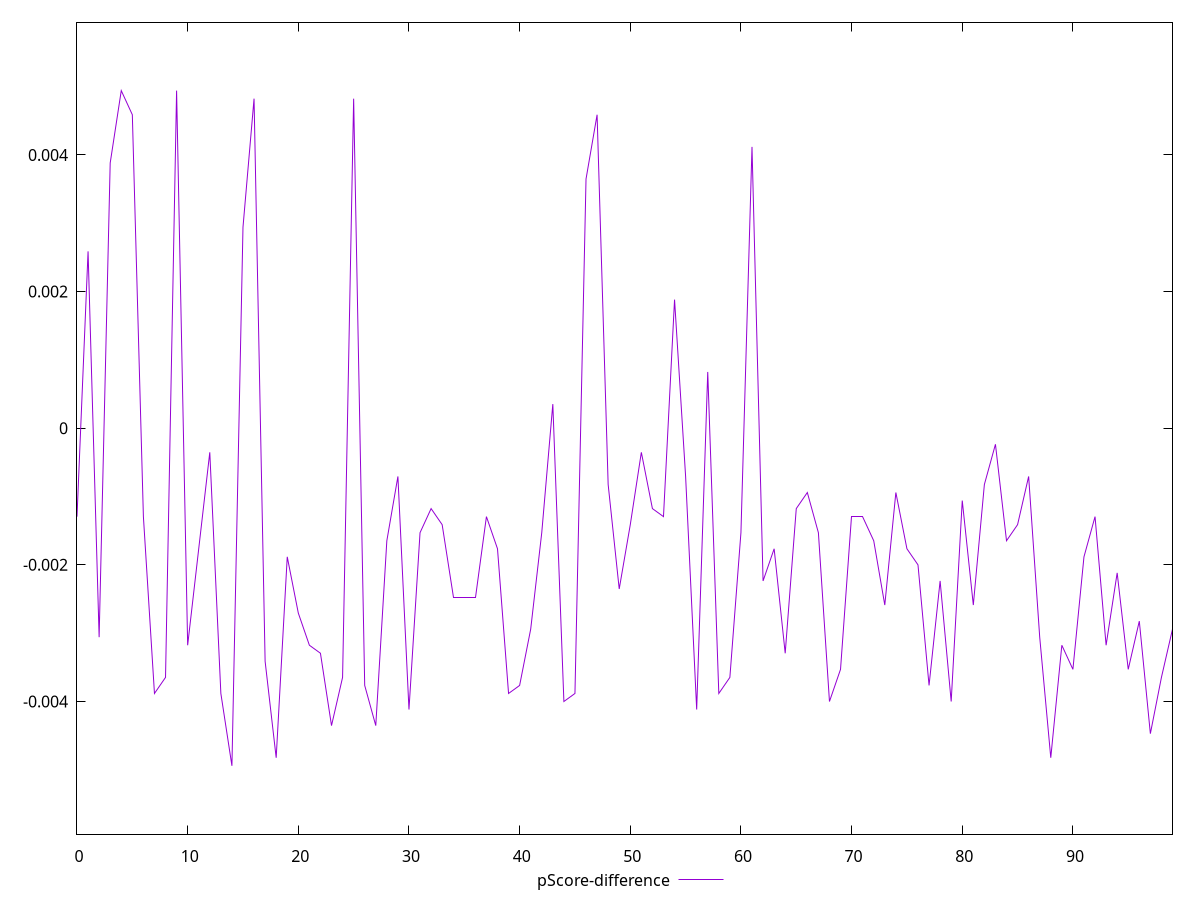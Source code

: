 reset

$pScoreDifference <<EOF
0 -0.0012941176470588345
1 0.0025882352941176134
2 -0.0030588235294117805
3 0.003882352941176448
4 0.004941176470588227
5 0.004588235294117615
6 -0.0012941176470588345
7 -0.0038823529411765034
8 -0.0036470588235294477
9 0.004941176470588227
10 -0.0031764705882352806
11 -0.001764705882352946
12 -0.0003529411764706114
13 -0.0038823529411765034
14 -0.004941176470588227
15 0.002941176470588225
16 0.0048235294117647265
17 -0.003411764705882392
18 -0.0048235294117647265
19 -0.0018823529411765016
20 -0.002705882352941169
21 -0.0031764705882352806
22 -0.0032941176470588363
23 -0.004352941176470615
24 -0.0036470588235294477
25 0.0048235294117647265
26 -0.003764705882352948
27 -0.004352941176470615
28 -0.0016470588235294459
29 -0.0007058823529411673
30 -0.004117647058823559
31 -0.0015294117647058902
32 -0.0011764705882352788
33 -0.0014117647058823901
34 -0.0024705882352941133
35 -0.0024705882352941133
36 -0.0024705882352941133
37 -0.0012941176470588345
38 -0.001764705882352946
39 -0.0038823529411765034
40 -0.003764705882352948
41 -0.002941176470588225
42 -0.0015294117647058902
43 0.0003529411764705559
44 -0.0040000000000000036
45 -0.0038823529411765034
46 0.003647058823529392
47 0.004588235294117615
48 -0.0008235294117647229
49 -0.002352941176470613
50 -0.0014117647058823901
51 -0.0003529411764706114
52 -0.0011764705882352788
53 -0.0012941176470588345
54 0.0018823529411764461
55 -0.0007058823529411673
56 -0.004117647058823559
57 0.0008235294117647229
58 -0.0038823529411765034
59 -0.0036470588235294477
60 -0.0015294117647058902
61 0.004117647058823504
62 -0.0022352941176470575
63 -0.001764705882352946
64 -0.0032941176470588363
65 -0.0011764705882352788
66 -0.0009411764705882786
67 -0.0015294117647058902
68 -0.0040000000000000036
69 -0.003529411764705892
70 -0.0012941176470588345
71 -0.0012941176470588345
72 -0.0016470588235294459
73 -0.002588235294117669
74 -0.0009411764705882786
75 -0.001764705882352946
76 -0.0020000000000000018
77 -0.003764705882352948
78 -0.0022352941176470575
79 -0.0040000000000000036
80 -0.0010588235294117787
81 -0.002588235294117669
82 -0.0008235294117647229
83 -0.00023529411764705577
84 -0.0016470588235294459
85 -0.0014117647058823901
86 -0.0007058823529411673
87 -0.0030588235294117805
88 -0.0048235294117647265
89 -0.0031764705882352806
90 -0.003529411764705892
91 -0.0018823529411765016
92 -0.0012941176470588345
93 -0.0031764705882352806
94 -0.0021176470588235574
95 -0.003529411764705892
96 -0.0028235294117647247
97 -0.004470588235294115
98 -0.0036470588235294477
99 -0.002941176470588225
EOF

set key outside below
set xrange [0:99]
set yrange [-0.005941176470588227:0.005941176470588227]
set trange [-0.005941176470588227:0.005941176470588227]
set terminal svg size 640, 500 enhanced background rgb 'white'
set output "report_00026_2021-02-22T21:38:55.199Z/render-blocking-resources/samples/pages+cached/pScore-difference/values.svg"

plot $pScoreDifference title "pScore-difference" with line

reset

